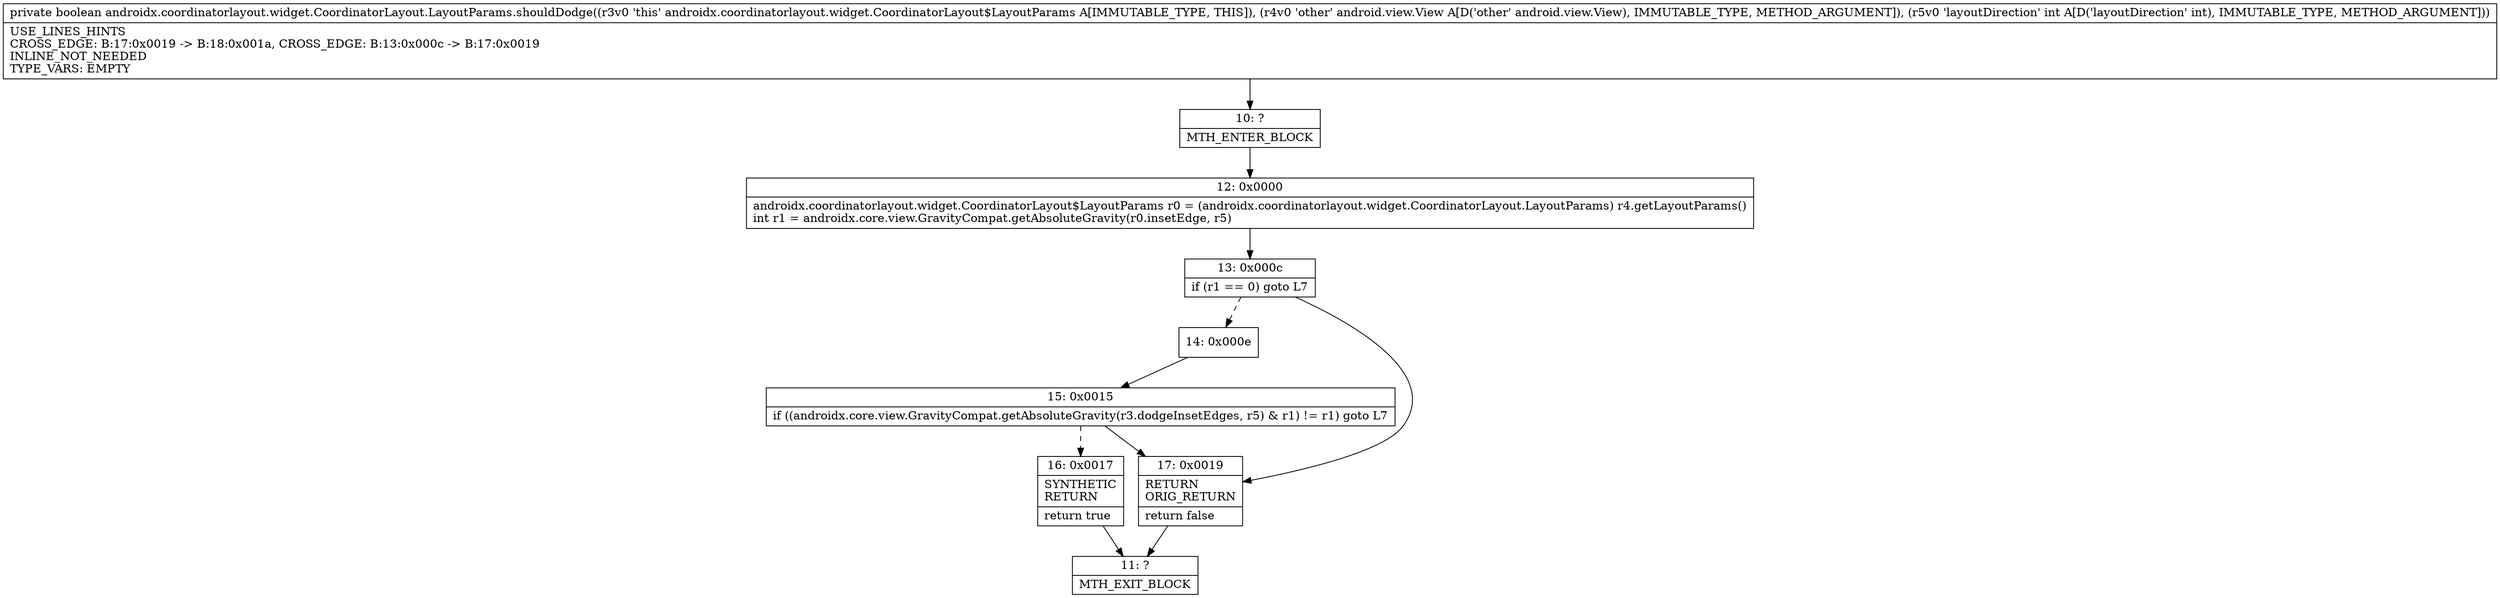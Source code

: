 digraph "CFG forandroidx.coordinatorlayout.widget.CoordinatorLayout.LayoutParams.shouldDodge(Landroid\/view\/View;I)Z" {
Node_10 [shape=record,label="{10\:\ ?|MTH_ENTER_BLOCK\l}"];
Node_12 [shape=record,label="{12\:\ 0x0000|androidx.coordinatorlayout.widget.CoordinatorLayout$LayoutParams r0 = (androidx.coordinatorlayout.widget.CoordinatorLayout.LayoutParams) r4.getLayoutParams()\lint r1 = androidx.core.view.GravityCompat.getAbsoluteGravity(r0.insetEdge, r5)\l}"];
Node_13 [shape=record,label="{13\:\ 0x000c|if (r1 == 0) goto L7\l}"];
Node_14 [shape=record,label="{14\:\ 0x000e}"];
Node_15 [shape=record,label="{15\:\ 0x0015|if ((androidx.core.view.GravityCompat.getAbsoluteGravity(r3.dodgeInsetEdges, r5) & r1) != r1) goto L7\l}"];
Node_16 [shape=record,label="{16\:\ 0x0017|SYNTHETIC\lRETURN\l|return true\l}"];
Node_11 [shape=record,label="{11\:\ ?|MTH_EXIT_BLOCK\l}"];
Node_17 [shape=record,label="{17\:\ 0x0019|RETURN\lORIG_RETURN\l|return false\l}"];
MethodNode[shape=record,label="{private boolean androidx.coordinatorlayout.widget.CoordinatorLayout.LayoutParams.shouldDodge((r3v0 'this' androidx.coordinatorlayout.widget.CoordinatorLayout$LayoutParams A[IMMUTABLE_TYPE, THIS]), (r4v0 'other' android.view.View A[D('other' android.view.View), IMMUTABLE_TYPE, METHOD_ARGUMENT]), (r5v0 'layoutDirection' int A[D('layoutDirection' int), IMMUTABLE_TYPE, METHOD_ARGUMENT]))  | USE_LINES_HINTS\lCROSS_EDGE: B:17:0x0019 \-\> B:18:0x001a, CROSS_EDGE: B:13:0x000c \-\> B:17:0x0019\lINLINE_NOT_NEEDED\lTYPE_VARS: EMPTY\l}"];
MethodNode -> Node_10;Node_10 -> Node_12;
Node_12 -> Node_13;
Node_13 -> Node_14[style=dashed];
Node_13 -> Node_17;
Node_14 -> Node_15;
Node_15 -> Node_16[style=dashed];
Node_15 -> Node_17;
Node_16 -> Node_11;
Node_17 -> Node_11;
}

